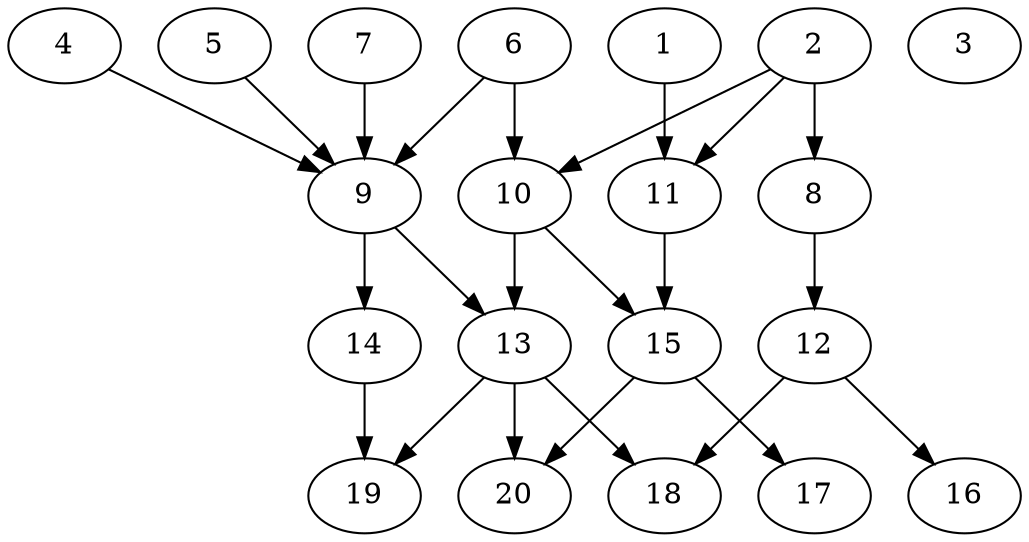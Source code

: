 // DAG automatically generated by daggen at Thu Oct  3 13:58:42 2019
// ./daggen --dot -n 20 --ccr 0.3 --fat 0.7 --regular 0.5 --density 0.5 --mindata 5242880 --maxdata 52428800 
digraph G {
  1 [size="51660800", alpha="0.07", expect_size="15498240"] 
  1 -> 11 [size ="15498240"]
  2 [size="114834773", alpha="0.09", expect_size="34450432"] 
  2 -> 8 [size ="34450432"]
  2 -> 10 [size ="34450432"]
  2 -> 11 [size ="34450432"]
  3 [size="164389547", alpha="0.19", expect_size="49316864"] 
  4 [size="130010453", alpha="0.05", expect_size="39003136"] 
  4 -> 9 [size ="39003136"]
  5 [size="76642987", alpha="0.11", expect_size="22992896"] 
  5 -> 9 [size ="22992896"]
  6 [size="79162027", alpha="0.17", expect_size="23748608"] 
  6 -> 9 [size ="23748608"]
  6 -> 10 [size ="23748608"]
  7 [size="82899627", alpha="0.06", expect_size="24869888"] 
  7 -> 9 [size ="24869888"]
  8 [size="164423680", alpha="0.09", expect_size="49327104"] 
  8 -> 12 [size ="49327104"]
  9 [size="68396373", alpha="0.00", expect_size="20518912"] 
  9 -> 13 [size ="20518912"]
  9 -> 14 [size ="20518912"]
  10 [size="136775680", alpha="0.02", expect_size="41032704"] 
  10 -> 13 [size ="41032704"]
  10 -> 15 [size ="41032704"]
  11 [size="35973120", alpha="0.15", expect_size="10791936"] 
  11 -> 15 [size ="10791936"]
  12 [size="93385387", alpha="0.05", expect_size="28015616"] 
  12 -> 16 [size ="28015616"]
  12 -> 18 [size ="28015616"]
  13 [size="166464853", alpha="0.02", expect_size="49939456"] 
  13 -> 18 [size ="49939456"]
  13 -> 19 [size ="49939456"]
  13 -> 20 [size ="49939456"]
  14 [size="160194560", alpha="0.05", expect_size="48058368"] 
  14 -> 19 [size ="48058368"]
  15 [size="44793173", alpha="0.11", expect_size="13437952"] 
  15 -> 17 [size ="13437952"]
  15 -> 20 [size ="13437952"]
  16 [size="127808853", alpha="0.11", expect_size="38342656"] 
  17 [size="106738347", alpha="0.10", expect_size="32021504"] 
  18 [size="157644800", alpha="0.17", expect_size="47293440"] 
  19 [size="71584427", alpha="0.02", expect_size="21475328"] 
  20 [size="73830400", alpha="0.07", expect_size="22149120"] 
}
